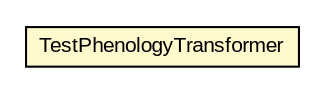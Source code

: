 #!/usr/local/bin/dot
#
# Class diagram 
# Generated by UMLGraph version R5_6-24-gf6e263 (http://www.umlgraph.org/)
#

digraph G {
	edge [fontname="arial",fontsize=10,labelfontname="arial",labelfontsize=10];
	node [fontname="arial",fontsize=10,shape=plaintext];
	nodesep=0.25;
	ranksep=0.5;
	// edu.arizona.biosemantics.semanticmarkup.markupelement.phenology.transform.TestPhenologyTransformer
	c138903 [label=<<table title="edu.arizona.biosemantics.semanticmarkup.markupelement.phenology.transform.TestPhenologyTransformer" border="0" cellborder="1" cellspacing="0" cellpadding="2" port="p" bgcolor="lemonChiffon" href="./TestPhenologyTransformer.html">
		<tr><td><table border="0" cellspacing="0" cellpadding="1">
<tr><td align="center" balign="center"> TestPhenologyTransformer </td></tr>
		</table></td></tr>
		</table>>, URL="./TestPhenologyTransformer.html", fontname="arial", fontcolor="black", fontsize=10.0];
}

